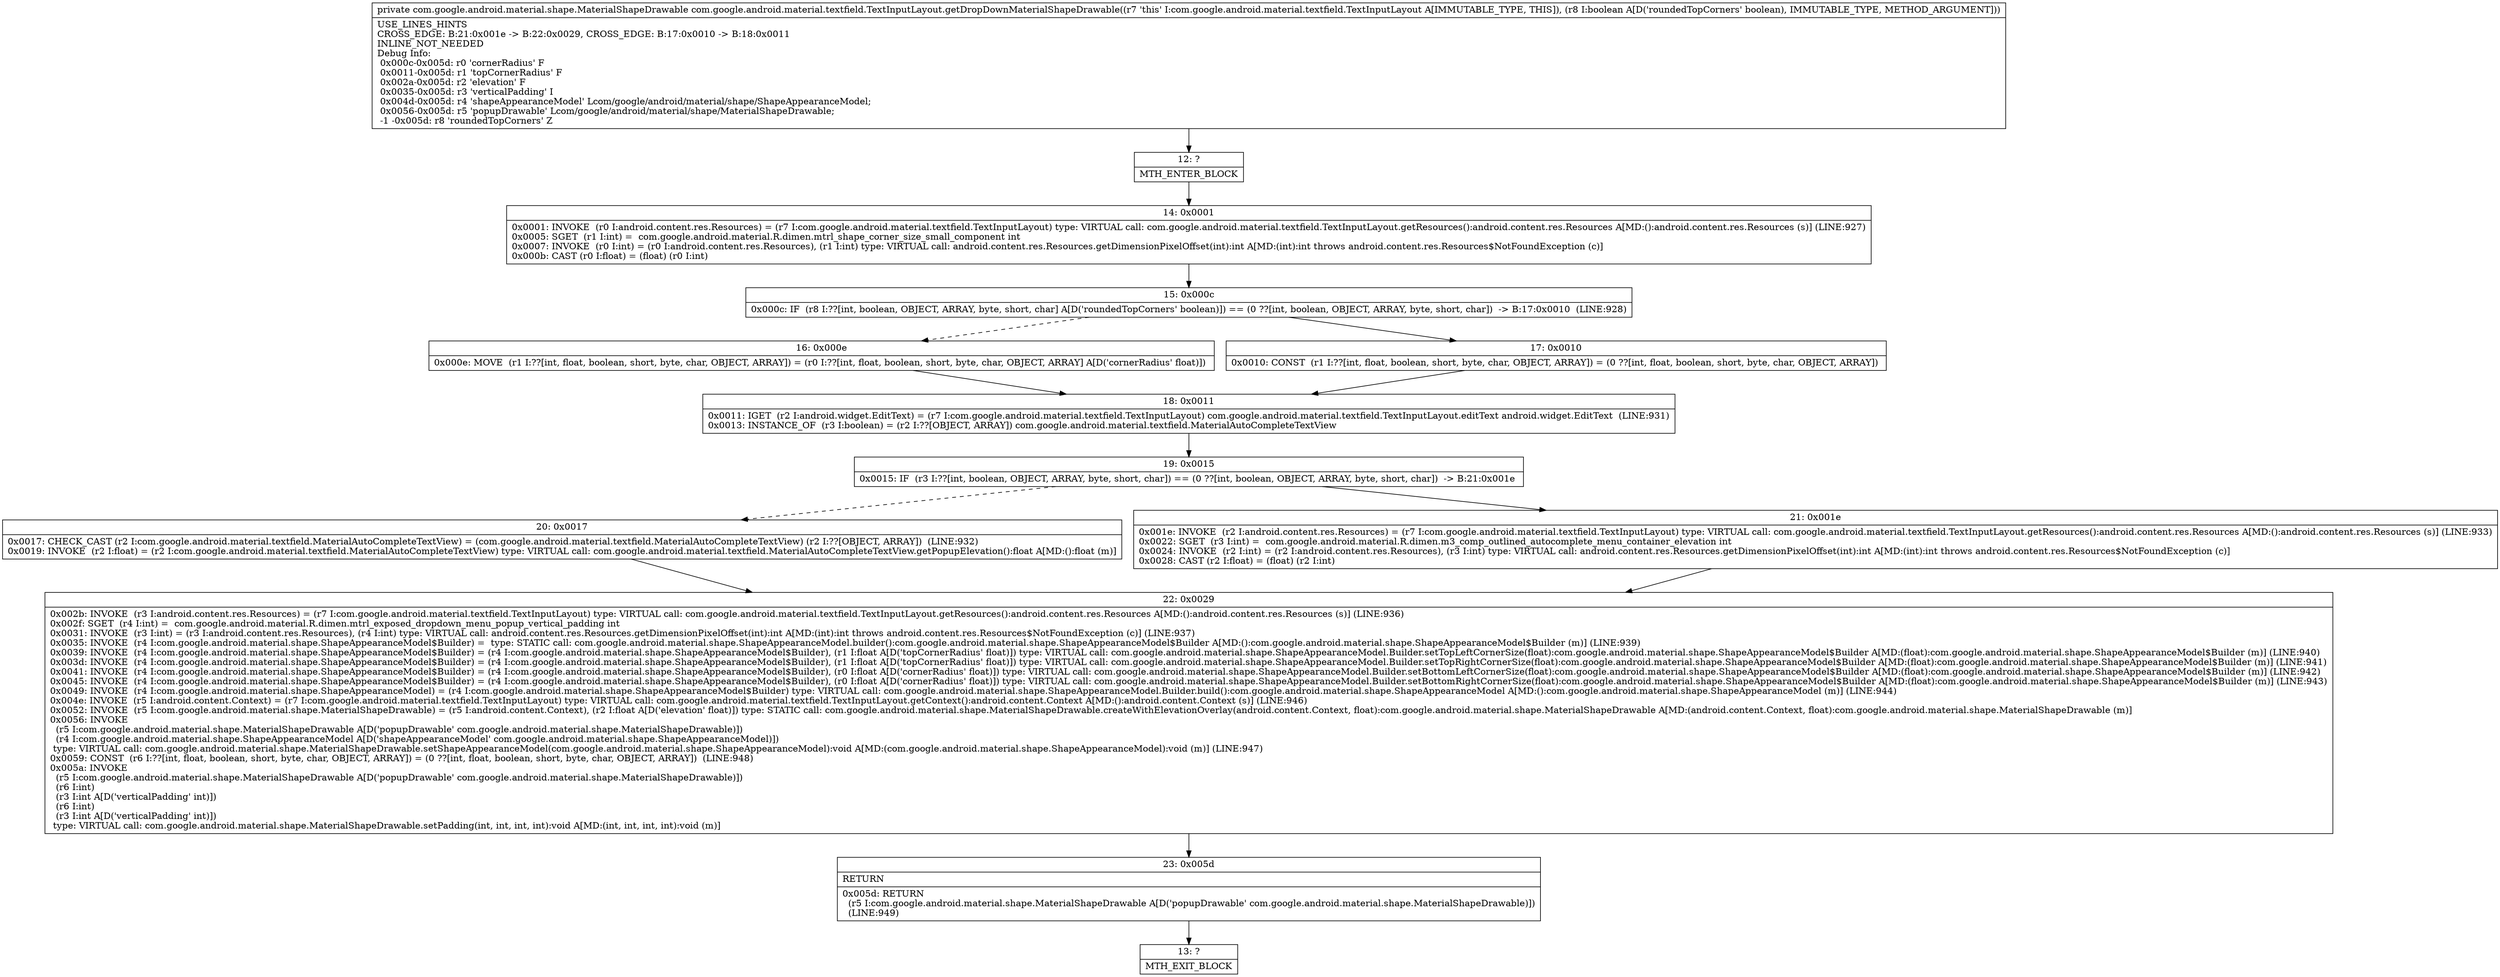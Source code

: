 digraph "CFG forcom.google.android.material.textfield.TextInputLayout.getDropDownMaterialShapeDrawable(Z)Lcom\/google\/android\/material\/shape\/MaterialShapeDrawable;" {
Node_12 [shape=record,label="{12\:\ ?|MTH_ENTER_BLOCK\l}"];
Node_14 [shape=record,label="{14\:\ 0x0001|0x0001: INVOKE  (r0 I:android.content.res.Resources) = (r7 I:com.google.android.material.textfield.TextInputLayout) type: VIRTUAL call: com.google.android.material.textfield.TextInputLayout.getResources():android.content.res.Resources A[MD:():android.content.res.Resources (s)] (LINE:927)\l0x0005: SGET  (r1 I:int) =  com.google.android.material.R.dimen.mtrl_shape_corner_size_small_component int \l0x0007: INVOKE  (r0 I:int) = (r0 I:android.content.res.Resources), (r1 I:int) type: VIRTUAL call: android.content.res.Resources.getDimensionPixelOffset(int):int A[MD:(int):int throws android.content.res.Resources$NotFoundException (c)]\l0x000b: CAST (r0 I:float) = (float) (r0 I:int) \l}"];
Node_15 [shape=record,label="{15\:\ 0x000c|0x000c: IF  (r8 I:??[int, boolean, OBJECT, ARRAY, byte, short, char] A[D('roundedTopCorners' boolean)]) == (0 ??[int, boolean, OBJECT, ARRAY, byte, short, char])  \-\> B:17:0x0010  (LINE:928)\l}"];
Node_16 [shape=record,label="{16\:\ 0x000e|0x000e: MOVE  (r1 I:??[int, float, boolean, short, byte, char, OBJECT, ARRAY]) = (r0 I:??[int, float, boolean, short, byte, char, OBJECT, ARRAY] A[D('cornerRadius' float)]) \l}"];
Node_18 [shape=record,label="{18\:\ 0x0011|0x0011: IGET  (r2 I:android.widget.EditText) = (r7 I:com.google.android.material.textfield.TextInputLayout) com.google.android.material.textfield.TextInputLayout.editText android.widget.EditText  (LINE:931)\l0x0013: INSTANCE_OF  (r3 I:boolean) = (r2 I:??[OBJECT, ARRAY]) com.google.android.material.textfield.MaterialAutoCompleteTextView \l}"];
Node_19 [shape=record,label="{19\:\ 0x0015|0x0015: IF  (r3 I:??[int, boolean, OBJECT, ARRAY, byte, short, char]) == (0 ??[int, boolean, OBJECT, ARRAY, byte, short, char])  \-\> B:21:0x001e \l}"];
Node_20 [shape=record,label="{20\:\ 0x0017|0x0017: CHECK_CAST (r2 I:com.google.android.material.textfield.MaterialAutoCompleteTextView) = (com.google.android.material.textfield.MaterialAutoCompleteTextView) (r2 I:??[OBJECT, ARRAY])  (LINE:932)\l0x0019: INVOKE  (r2 I:float) = (r2 I:com.google.android.material.textfield.MaterialAutoCompleteTextView) type: VIRTUAL call: com.google.android.material.textfield.MaterialAutoCompleteTextView.getPopupElevation():float A[MD:():float (m)]\l}"];
Node_22 [shape=record,label="{22\:\ 0x0029|0x002b: INVOKE  (r3 I:android.content.res.Resources) = (r7 I:com.google.android.material.textfield.TextInputLayout) type: VIRTUAL call: com.google.android.material.textfield.TextInputLayout.getResources():android.content.res.Resources A[MD:():android.content.res.Resources (s)] (LINE:936)\l0x002f: SGET  (r4 I:int) =  com.google.android.material.R.dimen.mtrl_exposed_dropdown_menu_popup_vertical_padding int \l0x0031: INVOKE  (r3 I:int) = (r3 I:android.content.res.Resources), (r4 I:int) type: VIRTUAL call: android.content.res.Resources.getDimensionPixelOffset(int):int A[MD:(int):int throws android.content.res.Resources$NotFoundException (c)] (LINE:937)\l0x0035: INVOKE  (r4 I:com.google.android.material.shape.ShapeAppearanceModel$Builder) =  type: STATIC call: com.google.android.material.shape.ShapeAppearanceModel.builder():com.google.android.material.shape.ShapeAppearanceModel$Builder A[MD:():com.google.android.material.shape.ShapeAppearanceModel$Builder (m)] (LINE:939)\l0x0039: INVOKE  (r4 I:com.google.android.material.shape.ShapeAppearanceModel$Builder) = (r4 I:com.google.android.material.shape.ShapeAppearanceModel$Builder), (r1 I:float A[D('topCornerRadius' float)]) type: VIRTUAL call: com.google.android.material.shape.ShapeAppearanceModel.Builder.setTopLeftCornerSize(float):com.google.android.material.shape.ShapeAppearanceModel$Builder A[MD:(float):com.google.android.material.shape.ShapeAppearanceModel$Builder (m)] (LINE:940)\l0x003d: INVOKE  (r4 I:com.google.android.material.shape.ShapeAppearanceModel$Builder) = (r4 I:com.google.android.material.shape.ShapeAppearanceModel$Builder), (r1 I:float A[D('topCornerRadius' float)]) type: VIRTUAL call: com.google.android.material.shape.ShapeAppearanceModel.Builder.setTopRightCornerSize(float):com.google.android.material.shape.ShapeAppearanceModel$Builder A[MD:(float):com.google.android.material.shape.ShapeAppearanceModel$Builder (m)] (LINE:941)\l0x0041: INVOKE  (r4 I:com.google.android.material.shape.ShapeAppearanceModel$Builder) = (r4 I:com.google.android.material.shape.ShapeAppearanceModel$Builder), (r0 I:float A[D('cornerRadius' float)]) type: VIRTUAL call: com.google.android.material.shape.ShapeAppearanceModel.Builder.setBottomLeftCornerSize(float):com.google.android.material.shape.ShapeAppearanceModel$Builder A[MD:(float):com.google.android.material.shape.ShapeAppearanceModel$Builder (m)] (LINE:942)\l0x0045: INVOKE  (r4 I:com.google.android.material.shape.ShapeAppearanceModel$Builder) = (r4 I:com.google.android.material.shape.ShapeAppearanceModel$Builder), (r0 I:float A[D('cornerRadius' float)]) type: VIRTUAL call: com.google.android.material.shape.ShapeAppearanceModel.Builder.setBottomRightCornerSize(float):com.google.android.material.shape.ShapeAppearanceModel$Builder A[MD:(float):com.google.android.material.shape.ShapeAppearanceModel$Builder (m)] (LINE:943)\l0x0049: INVOKE  (r4 I:com.google.android.material.shape.ShapeAppearanceModel) = (r4 I:com.google.android.material.shape.ShapeAppearanceModel$Builder) type: VIRTUAL call: com.google.android.material.shape.ShapeAppearanceModel.Builder.build():com.google.android.material.shape.ShapeAppearanceModel A[MD:():com.google.android.material.shape.ShapeAppearanceModel (m)] (LINE:944)\l0x004e: INVOKE  (r5 I:android.content.Context) = (r7 I:com.google.android.material.textfield.TextInputLayout) type: VIRTUAL call: com.google.android.material.textfield.TextInputLayout.getContext():android.content.Context A[MD:():android.content.Context (s)] (LINE:946)\l0x0052: INVOKE  (r5 I:com.google.android.material.shape.MaterialShapeDrawable) = (r5 I:android.content.Context), (r2 I:float A[D('elevation' float)]) type: STATIC call: com.google.android.material.shape.MaterialShapeDrawable.createWithElevationOverlay(android.content.Context, float):com.google.android.material.shape.MaterialShapeDrawable A[MD:(android.content.Context, float):com.google.android.material.shape.MaterialShapeDrawable (m)]\l0x0056: INVOKE  \l  (r5 I:com.google.android.material.shape.MaterialShapeDrawable A[D('popupDrawable' com.google.android.material.shape.MaterialShapeDrawable)])\l  (r4 I:com.google.android.material.shape.ShapeAppearanceModel A[D('shapeAppearanceModel' com.google.android.material.shape.ShapeAppearanceModel)])\l type: VIRTUAL call: com.google.android.material.shape.MaterialShapeDrawable.setShapeAppearanceModel(com.google.android.material.shape.ShapeAppearanceModel):void A[MD:(com.google.android.material.shape.ShapeAppearanceModel):void (m)] (LINE:947)\l0x0059: CONST  (r6 I:??[int, float, boolean, short, byte, char, OBJECT, ARRAY]) = (0 ??[int, float, boolean, short, byte, char, OBJECT, ARRAY])  (LINE:948)\l0x005a: INVOKE  \l  (r5 I:com.google.android.material.shape.MaterialShapeDrawable A[D('popupDrawable' com.google.android.material.shape.MaterialShapeDrawable)])\l  (r6 I:int)\l  (r3 I:int A[D('verticalPadding' int)])\l  (r6 I:int)\l  (r3 I:int A[D('verticalPadding' int)])\l type: VIRTUAL call: com.google.android.material.shape.MaterialShapeDrawable.setPadding(int, int, int, int):void A[MD:(int, int, int, int):void (m)]\l}"];
Node_23 [shape=record,label="{23\:\ 0x005d|RETURN\l|0x005d: RETURN  \l  (r5 I:com.google.android.material.shape.MaterialShapeDrawable A[D('popupDrawable' com.google.android.material.shape.MaterialShapeDrawable)])\l  (LINE:949)\l}"];
Node_13 [shape=record,label="{13\:\ ?|MTH_EXIT_BLOCK\l}"];
Node_21 [shape=record,label="{21\:\ 0x001e|0x001e: INVOKE  (r2 I:android.content.res.Resources) = (r7 I:com.google.android.material.textfield.TextInputLayout) type: VIRTUAL call: com.google.android.material.textfield.TextInputLayout.getResources():android.content.res.Resources A[MD:():android.content.res.Resources (s)] (LINE:933)\l0x0022: SGET  (r3 I:int) =  com.google.android.material.R.dimen.m3_comp_outlined_autocomplete_menu_container_elevation int \l0x0024: INVOKE  (r2 I:int) = (r2 I:android.content.res.Resources), (r3 I:int) type: VIRTUAL call: android.content.res.Resources.getDimensionPixelOffset(int):int A[MD:(int):int throws android.content.res.Resources$NotFoundException (c)]\l0x0028: CAST (r2 I:float) = (float) (r2 I:int) \l}"];
Node_17 [shape=record,label="{17\:\ 0x0010|0x0010: CONST  (r1 I:??[int, float, boolean, short, byte, char, OBJECT, ARRAY]) = (0 ??[int, float, boolean, short, byte, char, OBJECT, ARRAY]) \l}"];
MethodNode[shape=record,label="{private com.google.android.material.shape.MaterialShapeDrawable com.google.android.material.textfield.TextInputLayout.getDropDownMaterialShapeDrawable((r7 'this' I:com.google.android.material.textfield.TextInputLayout A[IMMUTABLE_TYPE, THIS]), (r8 I:boolean A[D('roundedTopCorners' boolean), IMMUTABLE_TYPE, METHOD_ARGUMENT]))  | USE_LINES_HINTS\lCROSS_EDGE: B:21:0x001e \-\> B:22:0x0029, CROSS_EDGE: B:17:0x0010 \-\> B:18:0x0011\lINLINE_NOT_NEEDED\lDebug Info:\l  0x000c\-0x005d: r0 'cornerRadius' F\l  0x0011\-0x005d: r1 'topCornerRadius' F\l  0x002a\-0x005d: r2 'elevation' F\l  0x0035\-0x005d: r3 'verticalPadding' I\l  0x004d\-0x005d: r4 'shapeAppearanceModel' Lcom\/google\/android\/material\/shape\/ShapeAppearanceModel;\l  0x0056\-0x005d: r5 'popupDrawable' Lcom\/google\/android\/material\/shape\/MaterialShapeDrawable;\l  \-1 \-0x005d: r8 'roundedTopCorners' Z\l}"];
MethodNode -> Node_12;Node_12 -> Node_14;
Node_14 -> Node_15;
Node_15 -> Node_16[style=dashed];
Node_15 -> Node_17;
Node_16 -> Node_18;
Node_18 -> Node_19;
Node_19 -> Node_20[style=dashed];
Node_19 -> Node_21;
Node_20 -> Node_22;
Node_22 -> Node_23;
Node_23 -> Node_13;
Node_21 -> Node_22;
Node_17 -> Node_18;
}

